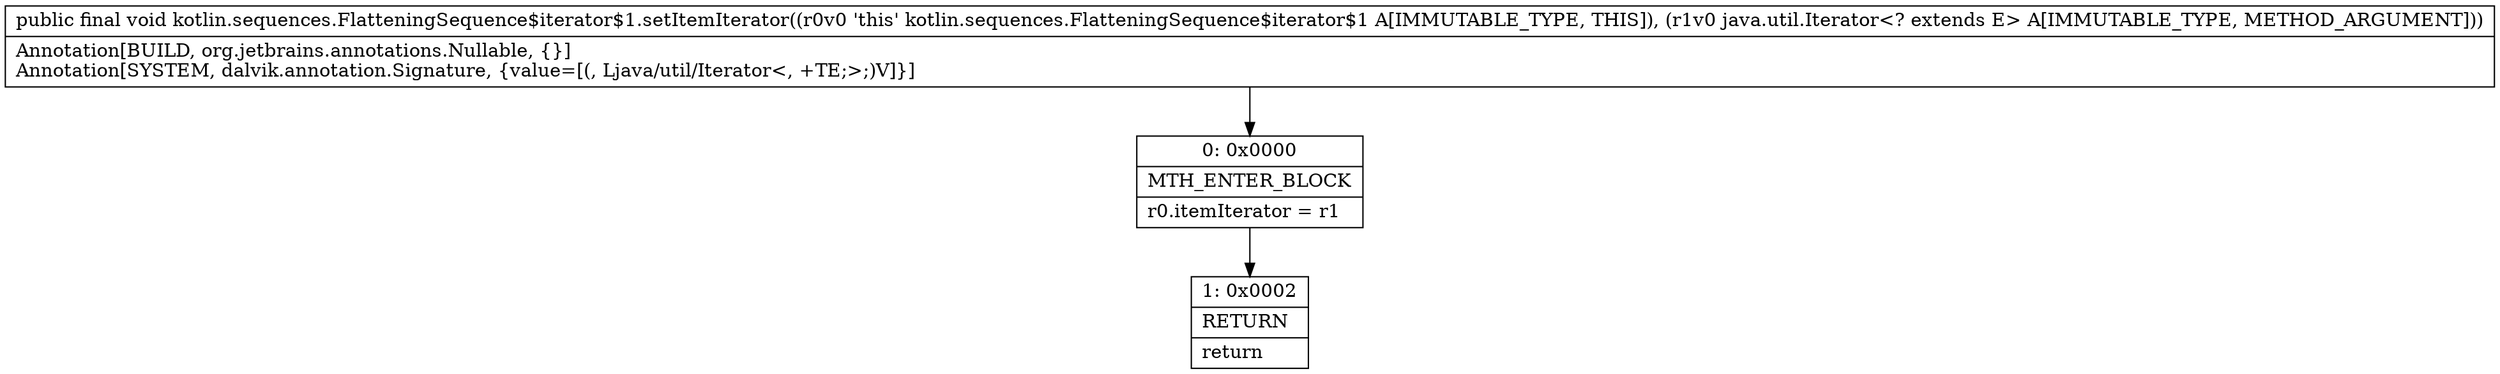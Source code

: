 digraph "CFG forkotlin.sequences.FlatteningSequence$iterator$1.setItemIterator(Ljava\/util\/Iterator;)V" {
Node_0 [shape=record,label="{0\:\ 0x0000|MTH_ENTER_BLOCK\l|r0.itemIterator = r1\l}"];
Node_1 [shape=record,label="{1\:\ 0x0002|RETURN\l|return\l}"];
MethodNode[shape=record,label="{public final void kotlin.sequences.FlatteningSequence$iterator$1.setItemIterator((r0v0 'this' kotlin.sequences.FlatteningSequence$iterator$1 A[IMMUTABLE_TYPE, THIS]), (r1v0 java.util.Iterator\<? extends E\> A[IMMUTABLE_TYPE, METHOD_ARGUMENT]))  | Annotation[BUILD, org.jetbrains.annotations.Nullable, \{\}]\lAnnotation[SYSTEM, dalvik.annotation.Signature, \{value=[(, Ljava\/util\/Iterator\<, +TE;\>;)V]\}]\l}"];
MethodNode -> Node_0;
Node_0 -> Node_1;
}

